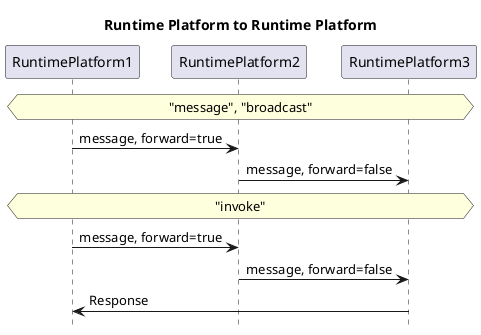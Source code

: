 @startuml
hide footbox
participant RuntimePlatform1 as RP1
participant RuntimePlatform2 as RP2
participant RuntimePlatform3 as RP3

title Runtime Platform to Runtime Platform

hnote across: "message", "broadcast"
RP1 -> RP2 : message, forward=true
RP2 -> RP3 : message, forward=false

hnote across: "invoke"
RP1 -> RP2 : message, forward=true
RP2 -> RP3 : message, forward=false
RP3 -> RP1 : Response
@enduml
